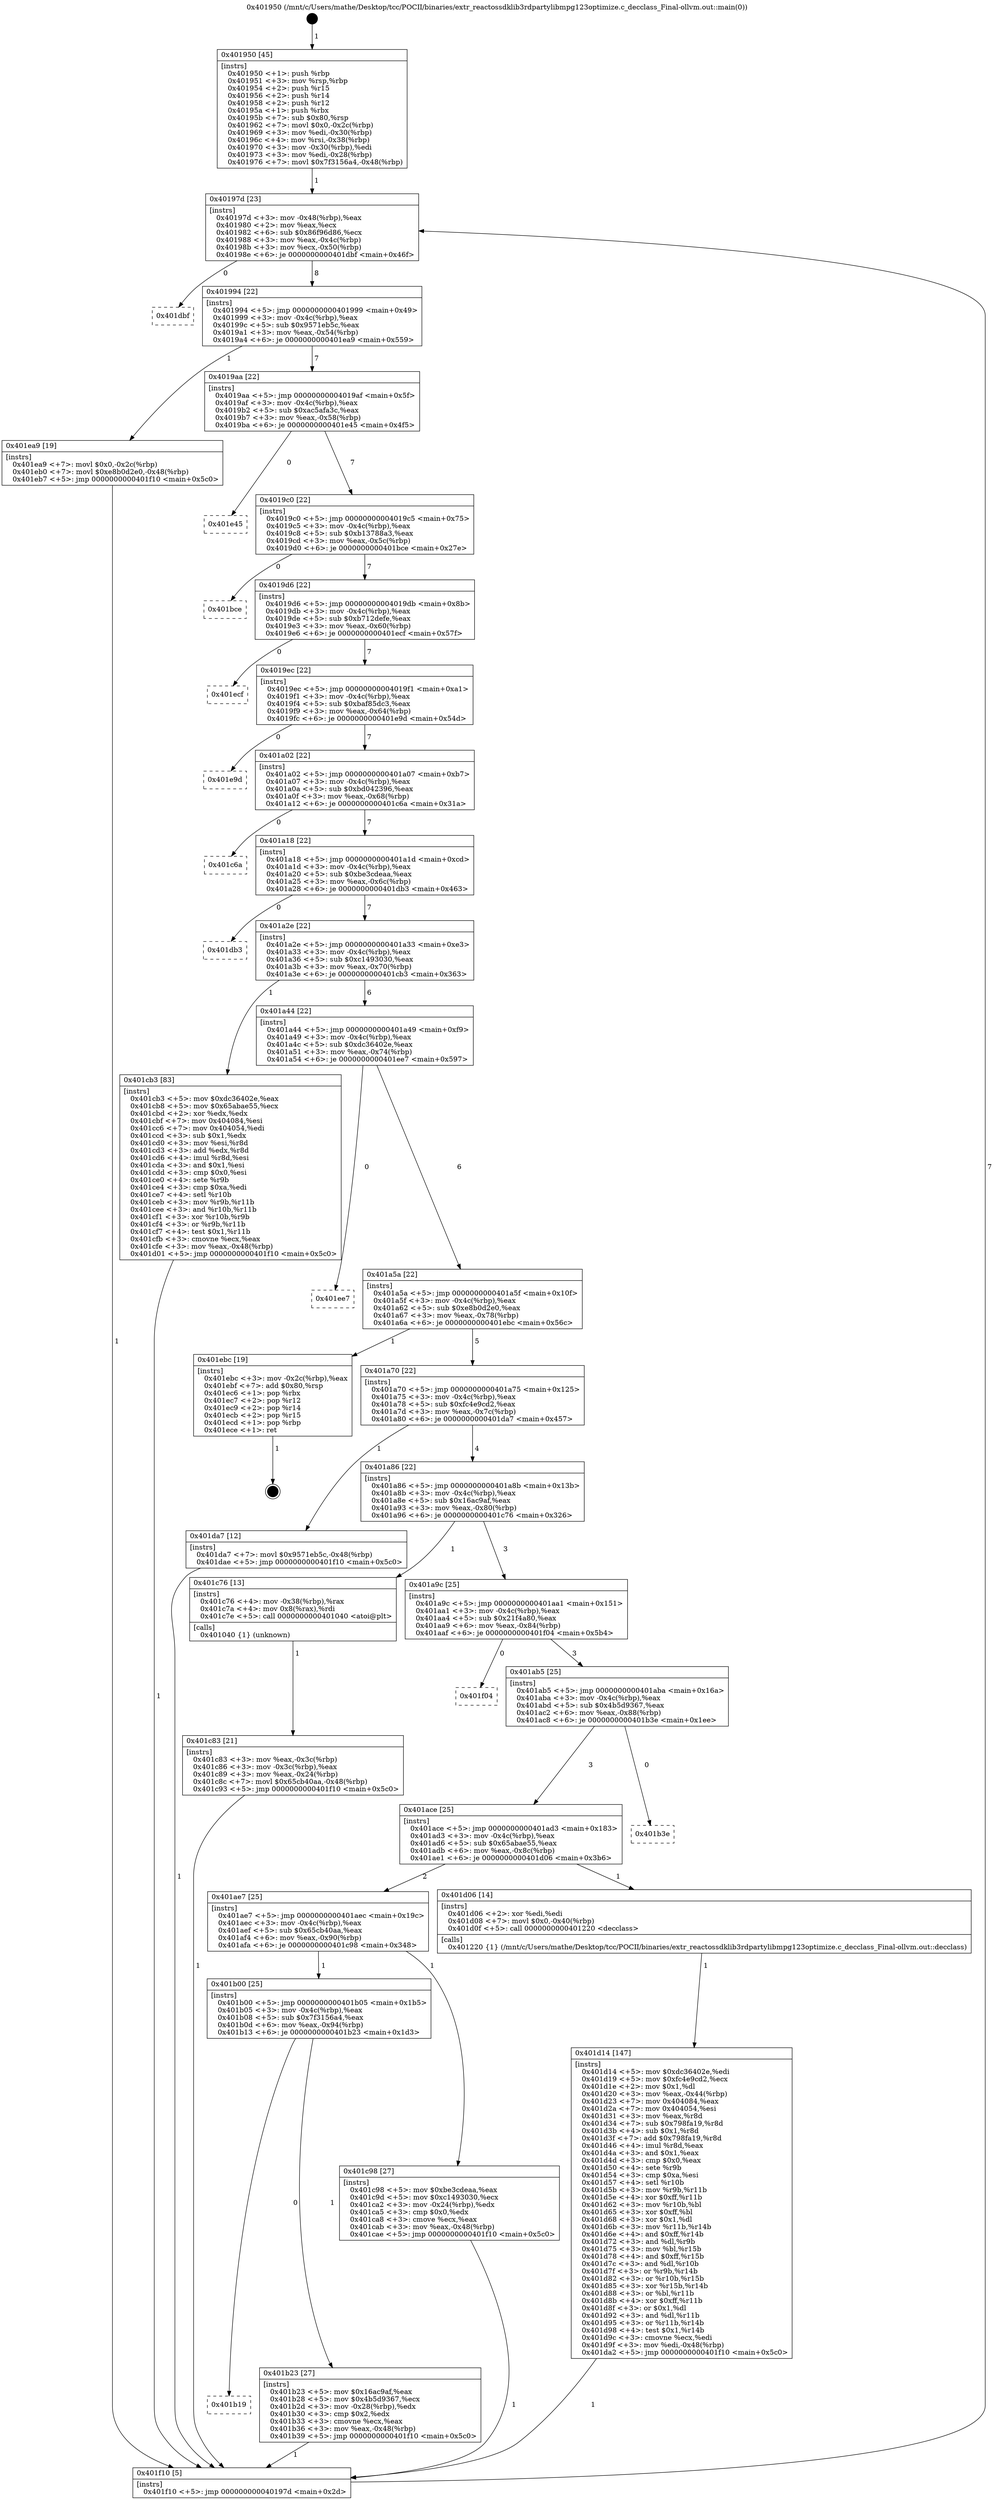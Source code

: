 digraph "0x401950" {
  label = "0x401950 (/mnt/c/Users/mathe/Desktop/tcc/POCII/binaries/extr_reactossdklib3rdpartylibmpg123optimize.c_decclass_Final-ollvm.out::main(0))"
  labelloc = "t"
  node[shape=record]

  Entry [label="",width=0.3,height=0.3,shape=circle,fillcolor=black,style=filled]
  "0x40197d" [label="{
     0x40197d [23]\l
     | [instrs]\l
     &nbsp;&nbsp;0x40197d \<+3\>: mov -0x48(%rbp),%eax\l
     &nbsp;&nbsp;0x401980 \<+2\>: mov %eax,%ecx\l
     &nbsp;&nbsp;0x401982 \<+6\>: sub $0x86f96d86,%ecx\l
     &nbsp;&nbsp;0x401988 \<+3\>: mov %eax,-0x4c(%rbp)\l
     &nbsp;&nbsp;0x40198b \<+3\>: mov %ecx,-0x50(%rbp)\l
     &nbsp;&nbsp;0x40198e \<+6\>: je 0000000000401dbf \<main+0x46f\>\l
  }"]
  "0x401dbf" [label="{
     0x401dbf\l
  }", style=dashed]
  "0x401994" [label="{
     0x401994 [22]\l
     | [instrs]\l
     &nbsp;&nbsp;0x401994 \<+5\>: jmp 0000000000401999 \<main+0x49\>\l
     &nbsp;&nbsp;0x401999 \<+3\>: mov -0x4c(%rbp),%eax\l
     &nbsp;&nbsp;0x40199c \<+5\>: sub $0x9571eb5c,%eax\l
     &nbsp;&nbsp;0x4019a1 \<+3\>: mov %eax,-0x54(%rbp)\l
     &nbsp;&nbsp;0x4019a4 \<+6\>: je 0000000000401ea9 \<main+0x559\>\l
  }"]
  Exit [label="",width=0.3,height=0.3,shape=circle,fillcolor=black,style=filled,peripheries=2]
  "0x401ea9" [label="{
     0x401ea9 [19]\l
     | [instrs]\l
     &nbsp;&nbsp;0x401ea9 \<+7\>: movl $0x0,-0x2c(%rbp)\l
     &nbsp;&nbsp;0x401eb0 \<+7\>: movl $0xe8b0d2e0,-0x48(%rbp)\l
     &nbsp;&nbsp;0x401eb7 \<+5\>: jmp 0000000000401f10 \<main+0x5c0\>\l
  }"]
  "0x4019aa" [label="{
     0x4019aa [22]\l
     | [instrs]\l
     &nbsp;&nbsp;0x4019aa \<+5\>: jmp 00000000004019af \<main+0x5f\>\l
     &nbsp;&nbsp;0x4019af \<+3\>: mov -0x4c(%rbp),%eax\l
     &nbsp;&nbsp;0x4019b2 \<+5\>: sub $0xac5afa3c,%eax\l
     &nbsp;&nbsp;0x4019b7 \<+3\>: mov %eax,-0x58(%rbp)\l
     &nbsp;&nbsp;0x4019ba \<+6\>: je 0000000000401e45 \<main+0x4f5\>\l
  }"]
  "0x401d14" [label="{
     0x401d14 [147]\l
     | [instrs]\l
     &nbsp;&nbsp;0x401d14 \<+5\>: mov $0xdc36402e,%edi\l
     &nbsp;&nbsp;0x401d19 \<+5\>: mov $0xfc4e9cd2,%ecx\l
     &nbsp;&nbsp;0x401d1e \<+2\>: mov $0x1,%dl\l
     &nbsp;&nbsp;0x401d20 \<+3\>: mov %eax,-0x44(%rbp)\l
     &nbsp;&nbsp;0x401d23 \<+7\>: mov 0x404084,%eax\l
     &nbsp;&nbsp;0x401d2a \<+7\>: mov 0x404054,%esi\l
     &nbsp;&nbsp;0x401d31 \<+3\>: mov %eax,%r8d\l
     &nbsp;&nbsp;0x401d34 \<+7\>: sub $0x798fa19,%r8d\l
     &nbsp;&nbsp;0x401d3b \<+4\>: sub $0x1,%r8d\l
     &nbsp;&nbsp;0x401d3f \<+7\>: add $0x798fa19,%r8d\l
     &nbsp;&nbsp;0x401d46 \<+4\>: imul %r8d,%eax\l
     &nbsp;&nbsp;0x401d4a \<+3\>: and $0x1,%eax\l
     &nbsp;&nbsp;0x401d4d \<+3\>: cmp $0x0,%eax\l
     &nbsp;&nbsp;0x401d50 \<+4\>: sete %r9b\l
     &nbsp;&nbsp;0x401d54 \<+3\>: cmp $0xa,%esi\l
     &nbsp;&nbsp;0x401d57 \<+4\>: setl %r10b\l
     &nbsp;&nbsp;0x401d5b \<+3\>: mov %r9b,%r11b\l
     &nbsp;&nbsp;0x401d5e \<+4\>: xor $0xff,%r11b\l
     &nbsp;&nbsp;0x401d62 \<+3\>: mov %r10b,%bl\l
     &nbsp;&nbsp;0x401d65 \<+3\>: xor $0xff,%bl\l
     &nbsp;&nbsp;0x401d68 \<+3\>: xor $0x1,%dl\l
     &nbsp;&nbsp;0x401d6b \<+3\>: mov %r11b,%r14b\l
     &nbsp;&nbsp;0x401d6e \<+4\>: and $0xff,%r14b\l
     &nbsp;&nbsp;0x401d72 \<+3\>: and %dl,%r9b\l
     &nbsp;&nbsp;0x401d75 \<+3\>: mov %bl,%r15b\l
     &nbsp;&nbsp;0x401d78 \<+4\>: and $0xff,%r15b\l
     &nbsp;&nbsp;0x401d7c \<+3\>: and %dl,%r10b\l
     &nbsp;&nbsp;0x401d7f \<+3\>: or %r9b,%r14b\l
     &nbsp;&nbsp;0x401d82 \<+3\>: or %r10b,%r15b\l
     &nbsp;&nbsp;0x401d85 \<+3\>: xor %r15b,%r14b\l
     &nbsp;&nbsp;0x401d88 \<+3\>: or %bl,%r11b\l
     &nbsp;&nbsp;0x401d8b \<+4\>: xor $0xff,%r11b\l
     &nbsp;&nbsp;0x401d8f \<+3\>: or $0x1,%dl\l
     &nbsp;&nbsp;0x401d92 \<+3\>: and %dl,%r11b\l
     &nbsp;&nbsp;0x401d95 \<+3\>: or %r11b,%r14b\l
     &nbsp;&nbsp;0x401d98 \<+4\>: test $0x1,%r14b\l
     &nbsp;&nbsp;0x401d9c \<+3\>: cmovne %ecx,%edi\l
     &nbsp;&nbsp;0x401d9f \<+3\>: mov %edi,-0x48(%rbp)\l
     &nbsp;&nbsp;0x401da2 \<+5\>: jmp 0000000000401f10 \<main+0x5c0\>\l
  }"]
  "0x401e45" [label="{
     0x401e45\l
  }", style=dashed]
  "0x4019c0" [label="{
     0x4019c0 [22]\l
     | [instrs]\l
     &nbsp;&nbsp;0x4019c0 \<+5\>: jmp 00000000004019c5 \<main+0x75\>\l
     &nbsp;&nbsp;0x4019c5 \<+3\>: mov -0x4c(%rbp),%eax\l
     &nbsp;&nbsp;0x4019c8 \<+5\>: sub $0xb13788a3,%eax\l
     &nbsp;&nbsp;0x4019cd \<+3\>: mov %eax,-0x5c(%rbp)\l
     &nbsp;&nbsp;0x4019d0 \<+6\>: je 0000000000401bce \<main+0x27e\>\l
  }"]
  "0x401c83" [label="{
     0x401c83 [21]\l
     | [instrs]\l
     &nbsp;&nbsp;0x401c83 \<+3\>: mov %eax,-0x3c(%rbp)\l
     &nbsp;&nbsp;0x401c86 \<+3\>: mov -0x3c(%rbp),%eax\l
     &nbsp;&nbsp;0x401c89 \<+3\>: mov %eax,-0x24(%rbp)\l
     &nbsp;&nbsp;0x401c8c \<+7\>: movl $0x65cb40aa,-0x48(%rbp)\l
     &nbsp;&nbsp;0x401c93 \<+5\>: jmp 0000000000401f10 \<main+0x5c0\>\l
  }"]
  "0x401bce" [label="{
     0x401bce\l
  }", style=dashed]
  "0x4019d6" [label="{
     0x4019d6 [22]\l
     | [instrs]\l
     &nbsp;&nbsp;0x4019d6 \<+5\>: jmp 00000000004019db \<main+0x8b\>\l
     &nbsp;&nbsp;0x4019db \<+3\>: mov -0x4c(%rbp),%eax\l
     &nbsp;&nbsp;0x4019de \<+5\>: sub $0xb712defe,%eax\l
     &nbsp;&nbsp;0x4019e3 \<+3\>: mov %eax,-0x60(%rbp)\l
     &nbsp;&nbsp;0x4019e6 \<+6\>: je 0000000000401ecf \<main+0x57f\>\l
  }"]
  "0x401950" [label="{
     0x401950 [45]\l
     | [instrs]\l
     &nbsp;&nbsp;0x401950 \<+1\>: push %rbp\l
     &nbsp;&nbsp;0x401951 \<+3\>: mov %rsp,%rbp\l
     &nbsp;&nbsp;0x401954 \<+2\>: push %r15\l
     &nbsp;&nbsp;0x401956 \<+2\>: push %r14\l
     &nbsp;&nbsp;0x401958 \<+2\>: push %r12\l
     &nbsp;&nbsp;0x40195a \<+1\>: push %rbx\l
     &nbsp;&nbsp;0x40195b \<+7\>: sub $0x80,%rsp\l
     &nbsp;&nbsp;0x401962 \<+7\>: movl $0x0,-0x2c(%rbp)\l
     &nbsp;&nbsp;0x401969 \<+3\>: mov %edi,-0x30(%rbp)\l
     &nbsp;&nbsp;0x40196c \<+4\>: mov %rsi,-0x38(%rbp)\l
     &nbsp;&nbsp;0x401970 \<+3\>: mov -0x30(%rbp),%edi\l
     &nbsp;&nbsp;0x401973 \<+3\>: mov %edi,-0x28(%rbp)\l
     &nbsp;&nbsp;0x401976 \<+7\>: movl $0x7f3156a4,-0x48(%rbp)\l
  }"]
  "0x401ecf" [label="{
     0x401ecf\l
  }", style=dashed]
  "0x4019ec" [label="{
     0x4019ec [22]\l
     | [instrs]\l
     &nbsp;&nbsp;0x4019ec \<+5\>: jmp 00000000004019f1 \<main+0xa1\>\l
     &nbsp;&nbsp;0x4019f1 \<+3\>: mov -0x4c(%rbp),%eax\l
     &nbsp;&nbsp;0x4019f4 \<+5\>: sub $0xbaf85dc3,%eax\l
     &nbsp;&nbsp;0x4019f9 \<+3\>: mov %eax,-0x64(%rbp)\l
     &nbsp;&nbsp;0x4019fc \<+6\>: je 0000000000401e9d \<main+0x54d\>\l
  }"]
  "0x401f10" [label="{
     0x401f10 [5]\l
     | [instrs]\l
     &nbsp;&nbsp;0x401f10 \<+5\>: jmp 000000000040197d \<main+0x2d\>\l
  }"]
  "0x401e9d" [label="{
     0x401e9d\l
  }", style=dashed]
  "0x401a02" [label="{
     0x401a02 [22]\l
     | [instrs]\l
     &nbsp;&nbsp;0x401a02 \<+5\>: jmp 0000000000401a07 \<main+0xb7\>\l
     &nbsp;&nbsp;0x401a07 \<+3\>: mov -0x4c(%rbp),%eax\l
     &nbsp;&nbsp;0x401a0a \<+5\>: sub $0xbd042396,%eax\l
     &nbsp;&nbsp;0x401a0f \<+3\>: mov %eax,-0x68(%rbp)\l
     &nbsp;&nbsp;0x401a12 \<+6\>: je 0000000000401c6a \<main+0x31a\>\l
  }"]
  "0x401b19" [label="{
     0x401b19\l
  }", style=dashed]
  "0x401c6a" [label="{
     0x401c6a\l
  }", style=dashed]
  "0x401a18" [label="{
     0x401a18 [22]\l
     | [instrs]\l
     &nbsp;&nbsp;0x401a18 \<+5\>: jmp 0000000000401a1d \<main+0xcd\>\l
     &nbsp;&nbsp;0x401a1d \<+3\>: mov -0x4c(%rbp),%eax\l
     &nbsp;&nbsp;0x401a20 \<+5\>: sub $0xbe3cdeaa,%eax\l
     &nbsp;&nbsp;0x401a25 \<+3\>: mov %eax,-0x6c(%rbp)\l
     &nbsp;&nbsp;0x401a28 \<+6\>: je 0000000000401db3 \<main+0x463\>\l
  }"]
  "0x401b23" [label="{
     0x401b23 [27]\l
     | [instrs]\l
     &nbsp;&nbsp;0x401b23 \<+5\>: mov $0x16ac9af,%eax\l
     &nbsp;&nbsp;0x401b28 \<+5\>: mov $0x4b5d9367,%ecx\l
     &nbsp;&nbsp;0x401b2d \<+3\>: mov -0x28(%rbp),%edx\l
     &nbsp;&nbsp;0x401b30 \<+3\>: cmp $0x2,%edx\l
     &nbsp;&nbsp;0x401b33 \<+3\>: cmovne %ecx,%eax\l
     &nbsp;&nbsp;0x401b36 \<+3\>: mov %eax,-0x48(%rbp)\l
     &nbsp;&nbsp;0x401b39 \<+5\>: jmp 0000000000401f10 \<main+0x5c0\>\l
  }"]
  "0x401db3" [label="{
     0x401db3\l
  }", style=dashed]
  "0x401a2e" [label="{
     0x401a2e [22]\l
     | [instrs]\l
     &nbsp;&nbsp;0x401a2e \<+5\>: jmp 0000000000401a33 \<main+0xe3\>\l
     &nbsp;&nbsp;0x401a33 \<+3\>: mov -0x4c(%rbp),%eax\l
     &nbsp;&nbsp;0x401a36 \<+5\>: sub $0xc1493030,%eax\l
     &nbsp;&nbsp;0x401a3b \<+3\>: mov %eax,-0x70(%rbp)\l
     &nbsp;&nbsp;0x401a3e \<+6\>: je 0000000000401cb3 \<main+0x363\>\l
  }"]
  "0x401b00" [label="{
     0x401b00 [25]\l
     | [instrs]\l
     &nbsp;&nbsp;0x401b00 \<+5\>: jmp 0000000000401b05 \<main+0x1b5\>\l
     &nbsp;&nbsp;0x401b05 \<+3\>: mov -0x4c(%rbp),%eax\l
     &nbsp;&nbsp;0x401b08 \<+5\>: sub $0x7f3156a4,%eax\l
     &nbsp;&nbsp;0x401b0d \<+6\>: mov %eax,-0x94(%rbp)\l
     &nbsp;&nbsp;0x401b13 \<+6\>: je 0000000000401b23 \<main+0x1d3\>\l
  }"]
  "0x401cb3" [label="{
     0x401cb3 [83]\l
     | [instrs]\l
     &nbsp;&nbsp;0x401cb3 \<+5\>: mov $0xdc36402e,%eax\l
     &nbsp;&nbsp;0x401cb8 \<+5\>: mov $0x65abae55,%ecx\l
     &nbsp;&nbsp;0x401cbd \<+2\>: xor %edx,%edx\l
     &nbsp;&nbsp;0x401cbf \<+7\>: mov 0x404084,%esi\l
     &nbsp;&nbsp;0x401cc6 \<+7\>: mov 0x404054,%edi\l
     &nbsp;&nbsp;0x401ccd \<+3\>: sub $0x1,%edx\l
     &nbsp;&nbsp;0x401cd0 \<+3\>: mov %esi,%r8d\l
     &nbsp;&nbsp;0x401cd3 \<+3\>: add %edx,%r8d\l
     &nbsp;&nbsp;0x401cd6 \<+4\>: imul %r8d,%esi\l
     &nbsp;&nbsp;0x401cda \<+3\>: and $0x1,%esi\l
     &nbsp;&nbsp;0x401cdd \<+3\>: cmp $0x0,%esi\l
     &nbsp;&nbsp;0x401ce0 \<+4\>: sete %r9b\l
     &nbsp;&nbsp;0x401ce4 \<+3\>: cmp $0xa,%edi\l
     &nbsp;&nbsp;0x401ce7 \<+4\>: setl %r10b\l
     &nbsp;&nbsp;0x401ceb \<+3\>: mov %r9b,%r11b\l
     &nbsp;&nbsp;0x401cee \<+3\>: and %r10b,%r11b\l
     &nbsp;&nbsp;0x401cf1 \<+3\>: xor %r10b,%r9b\l
     &nbsp;&nbsp;0x401cf4 \<+3\>: or %r9b,%r11b\l
     &nbsp;&nbsp;0x401cf7 \<+4\>: test $0x1,%r11b\l
     &nbsp;&nbsp;0x401cfb \<+3\>: cmovne %ecx,%eax\l
     &nbsp;&nbsp;0x401cfe \<+3\>: mov %eax,-0x48(%rbp)\l
     &nbsp;&nbsp;0x401d01 \<+5\>: jmp 0000000000401f10 \<main+0x5c0\>\l
  }"]
  "0x401a44" [label="{
     0x401a44 [22]\l
     | [instrs]\l
     &nbsp;&nbsp;0x401a44 \<+5\>: jmp 0000000000401a49 \<main+0xf9\>\l
     &nbsp;&nbsp;0x401a49 \<+3\>: mov -0x4c(%rbp),%eax\l
     &nbsp;&nbsp;0x401a4c \<+5\>: sub $0xdc36402e,%eax\l
     &nbsp;&nbsp;0x401a51 \<+3\>: mov %eax,-0x74(%rbp)\l
     &nbsp;&nbsp;0x401a54 \<+6\>: je 0000000000401ee7 \<main+0x597\>\l
  }"]
  "0x401c98" [label="{
     0x401c98 [27]\l
     | [instrs]\l
     &nbsp;&nbsp;0x401c98 \<+5\>: mov $0xbe3cdeaa,%eax\l
     &nbsp;&nbsp;0x401c9d \<+5\>: mov $0xc1493030,%ecx\l
     &nbsp;&nbsp;0x401ca2 \<+3\>: mov -0x24(%rbp),%edx\l
     &nbsp;&nbsp;0x401ca5 \<+3\>: cmp $0x0,%edx\l
     &nbsp;&nbsp;0x401ca8 \<+3\>: cmove %ecx,%eax\l
     &nbsp;&nbsp;0x401cab \<+3\>: mov %eax,-0x48(%rbp)\l
     &nbsp;&nbsp;0x401cae \<+5\>: jmp 0000000000401f10 \<main+0x5c0\>\l
  }"]
  "0x401ee7" [label="{
     0x401ee7\l
  }", style=dashed]
  "0x401a5a" [label="{
     0x401a5a [22]\l
     | [instrs]\l
     &nbsp;&nbsp;0x401a5a \<+5\>: jmp 0000000000401a5f \<main+0x10f\>\l
     &nbsp;&nbsp;0x401a5f \<+3\>: mov -0x4c(%rbp),%eax\l
     &nbsp;&nbsp;0x401a62 \<+5\>: sub $0xe8b0d2e0,%eax\l
     &nbsp;&nbsp;0x401a67 \<+3\>: mov %eax,-0x78(%rbp)\l
     &nbsp;&nbsp;0x401a6a \<+6\>: je 0000000000401ebc \<main+0x56c\>\l
  }"]
  "0x401ae7" [label="{
     0x401ae7 [25]\l
     | [instrs]\l
     &nbsp;&nbsp;0x401ae7 \<+5\>: jmp 0000000000401aec \<main+0x19c\>\l
     &nbsp;&nbsp;0x401aec \<+3\>: mov -0x4c(%rbp),%eax\l
     &nbsp;&nbsp;0x401aef \<+5\>: sub $0x65cb40aa,%eax\l
     &nbsp;&nbsp;0x401af4 \<+6\>: mov %eax,-0x90(%rbp)\l
     &nbsp;&nbsp;0x401afa \<+6\>: je 0000000000401c98 \<main+0x348\>\l
  }"]
  "0x401ebc" [label="{
     0x401ebc [19]\l
     | [instrs]\l
     &nbsp;&nbsp;0x401ebc \<+3\>: mov -0x2c(%rbp),%eax\l
     &nbsp;&nbsp;0x401ebf \<+7\>: add $0x80,%rsp\l
     &nbsp;&nbsp;0x401ec6 \<+1\>: pop %rbx\l
     &nbsp;&nbsp;0x401ec7 \<+2\>: pop %r12\l
     &nbsp;&nbsp;0x401ec9 \<+2\>: pop %r14\l
     &nbsp;&nbsp;0x401ecb \<+2\>: pop %r15\l
     &nbsp;&nbsp;0x401ecd \<+1\>: pop %rbp\l
     &nbsp;&nbsp;0x401ece \<+1\>: ret\l
  }"]
  "0x401a70" [label="{
     0x401a70 [22]\l
     | [instrs]\l
     &nbsp;&nbsp;0x401a70 \<+5\>: jmp 0000000000401a75 \<main+0x125\>\l
     &nbsp;&nbsp;0x401a75 \<+3\>: mov -0x4c(%rbp),%eax\l
     &nbsp;&nbsp;0x401a78 \<+5\>: sub $0xfc4e9cd2,%eax\l
     &nbsp;&nbsp;0x401a7d \<+3\>: mov %eax,-0x7c(%rbp)\l
     &nbsp;&nbsp;0x401a80 \<+6\>: je 0000000000401da7 \<main+0x457\>\l
  }"]
  "0x401d06" [label="{
     0x401d06 [14]\l
     | [instrs]\l
     &nbsp;&nbsp;0x401d06 \<+2\>: xor %edi,%edi\l
     &nbsp;&nbsp;0x401d08 \<+7\>: movl $0x0,-0x40(%rbp)\l
     &nbsp;&nbsp;0x401d0f \<+5\>: call 0000000000401220 \<decclass\>\l
     | [calls]\l
     &nbsp;&nbsp;0x401220 \{1\} (/mnt/c/Users/mathe/Desktop/tcc/POCII/binaries/extr_reactossdklib3rdpartylibmpg123optimize.c_decclass_Final-ollvm.out::decclass)\l
  }"]
  "0x401da7" [label="{
     0x401da7 [12]\l
     | [instrs]\l
     &nbsp;&nbsp;0x401da7 \<+7\>: movl $0x9571eb5c,-0x48(%rbp)\l
     &nbsp;&nbsp;0x401dae \<+5\>: jmp 0000000000401f10 \<main+0x5c0\>\l
  }"]
  "0x401a86" [label="{
     0x401a86 [22]\l
     | [instrs]\l
     &nbsp;&nbsp;0x401a86 \<+5\>: jmp 0000000000401a8b \<main+0x13b\>\l
     &nbsp;&nbsp;0x401a8b \<+3\>: mov -0x4c(%rbp),%eax\l
     &nbsp;&nbsp;0x401a8e \<+5\>: sub $0x16ac9af,%eax\l
     &nbsp;&nbsp;0x401a93 \<+3\>: mov %eax,-0x80(%rbp)\l
     &nbsp;&nbsp;0x401a96 \<+6\>: je 0000000000401c76 \<main+0x326\>\l
  }"]
  "0x401ace" [label="{
     0x401ace [25]\l
     | [instrs]\l
     &nbsp;&nbsp;0x401ace \<+5\>: jmp 0000000000401ad3 \<main+0x183\>\l
     &nbsp;&nbsp;0x401ad3 \<+3\>: mov -0x4c(%rbp),%eax\l
     &nbsp;&nbsp;0x401ad6 \<+5\>: sub $0x65abae55,%eax\l
     &nbsp;&nbsp;0x401adb \<+6\>: mov %eax,-0x8c(%rbp)\l
     &nbsp;&nbsp;0x401ae1 \<+6\>: je 0000000000401d06 \<main+0x3b6\>\l
  }"]
  "0x401c76" [label="{
     0x401c76 [13]\l
     | [instrs]\l
     &nbsp;&nbsp;0x401c76 \<+4\>: mov -0x38(%rbp),%rax\l
     &nbsp;&nbsp;0x401c7a \<+4\>: mov 0x8(%rax),%rdi\l
     &nbsp;&nbsp;0x401c7e \<+5\>: call 0000000000401040 \<atoi@plt\>\l
     | [calls]\l
     &nbsp;&nbsp;0x401040 \{1\} (unknown)\l
  }"]
  "0x401a9c" [label="{
     0x401a9c [25]\l
     | [instrs]\l
     &nbsp;&nbsp;0x401a9c \<+5\>: jmp 0000000000401aa1 \<main+0x151\>\l
     &nbsp;&nbsp;0x401aa1 \<+3\>: mov -0x4c(%rbp),%eax\l
     &nbsp;&nbsp;0x401aa4 \<+5\>: sub $0x21f4a80,%eax\l
     &nbsp;&nbsp;0x401aa9 \<+6\>: mov %eax,-0x84(%rbp)\l
     &nbsp;&nbsp;0x401aaf \<+6\>: je 0000000000401f04 \<main+0x5b4\>\l
  }"]
  "0x401b3e" [label="{
     0x401b3e\l
  }", style=dashed]
  "0x401f04" [label="{
     0x401f04\l
  }", style=dashed]
  "0x401ab5" [label="{
     0x401ab5 [25]\l
     | [instrs]\l
     &nbsp;&nbsp;0x401ab5 \<+5\>: jmp 0000000000401aba \<main+0x16a\>\l
     &nbsp;&nbsp;0x401aba \<+3\>: mov -0x4c(%rbp),%eax\l
     &nbsp;&nbsp;0x401abd \<+5\>: sub $0x4b5d9367,%eax\l
     &nbsp;&nbsp;0x401ac2 \<+6\>: mov %eax,-0x88(%rbp)\l
     &nbsp;&nbsp;0x401ac8 \<+6\>: je 0000000000401b3e \<main+0x1ee\>\l
  }"]
  Entry -> "0x401950" [label=" 1"]
  "0x40197d" -> "0x401dbf" [label=" 0"]
  "0x40197d" -> "0x401994" [label=" 8"]
  "0x401ebc" -> Exit [label=" 1"]
  "0x401994" -> "0x401ea9" [label=" 1"]
  "0x401994" -> "0x4019aa" [label=" 7"]
  "0x401ea9" -> "0x401f10" [label=" 1"]
  "0x4019aa" -> "0x401e45" [label=" 0"]
  "0x4019aa" -> "0x4019c0" [label=" 7"]
  "0x401da7" -> "0x401f10" [label=" 1"]
  "0x4019c0" -> "0x401bce" [label=" 0"]
  "0x4019c0" -> "0x4019d6" [label=" 7"]
  "0x401d14" -> "0x401f10" [label=" 1"]
  "0x4019d6" -> "0x401ecf" [label=" 0"]
  "0x4019d6" -> "0x4019ec" [label=" 7"]
  "0x401d06" -> "0x401d14" [label=" 1"]
  "0x4019ec" -> "0x401e9d" [label=" 0"]
  "0x4019ec" -> "0x401a02" [label=" 7"]
  "0x401cb3" -> "0x401f10" [label=" 1"]
  "0x401a02" -> "0x401c6a" [label=" 0"]
  "0x401a02" -> "0x401a18" [label=" 7"]
  "0x401c98" -> "0x401f10" [label=" 1"]
  "0x401a18" -> "0x401db3" [label=" 0"]
  "0x401a18" -> "0x401a2e" [label=" 7"]
  "0x401c83" -> "0x401f10" [label=" 1"]
  "0x401a2e" -> "0x401cb3" [label=" 1"]
  "0x401a2e" -> "0x401a44" [label=" 6"]
  "0x401f10" -> "0x40197d" [label=" 7"]
  "0x401a44" -> "0x401ee7" [label=" 0"]
  "0x401a44" -> "0x401a5a" [label=" 6"]
  "0x401950" -> "0x40197d" [label=" 1"]
  "0x401a5a" -> "0x401ebc" [label=" 1"]
  "0x401a5a" -> "0x401a70" [label=" 5"]
  "0x401b00" -> "0x401b19" [label=" 0"]
  "0x401a70" -> "0x401da7" [label=" 1"]
  "0x401a70" -> "0x401a86" [label=" 4"]
  "0x401b00" -> "0x401b23" [label=" 1"]
  "0x401a86" -> "0x401c76" [label=" 1"]
  "0x401a86" -> "0x401a9c" [label=" 3"]
  "0x401ae7" -> "0x401b00" [label=" 1"]
  "0x401a9c" -> "0x401f04" [label=" 0"]
  "0x401a9c" -> "0x401ab5" [label=" 3"]
  "0x401ae7" -> "0x401c98" [label=" 1"]
  "0x401ab5" -> "0x401b3e" [label=" 0"]
  "0x401ab5" -> "0x401ace" [label=" 3"]
  "0x401c76" -> "0x401c83" [label=" 1"]
  "0x401ace" -> "0x401d06" [label=" 1"]
  "0x401ace" -> "0x401ae7" [label=" 2"]
  "0x401b23" -> "0x401f10" [label=" 1"]
}
